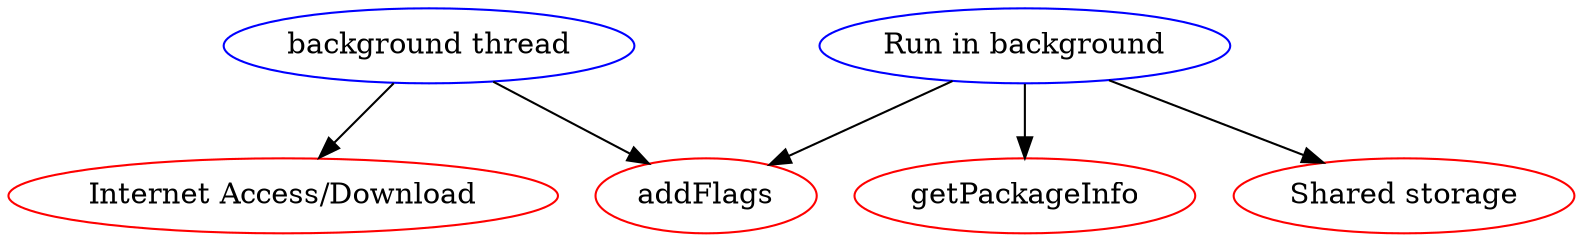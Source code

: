 strict digraph "" {
	graph ["graph"="{}"];
	"Internet Access/Download"	 [color=red,
		domain=library,
		type=merged];
	getPackageInfo	 [color=red,
		domain=library,
		type=merged];
	addFlags	 [color=red,
		domain=library,
		type=merged];
	"background thread"	 [color=blue,
		domain=library,
		type=entrypoint];
	"background thread" -> "Internet Access/Download"	 [color=black,
		deps="FROM_SENSITIVE_PARENT_TO_SENSITIVE_API-CALL",
		type=DEP];
	"background thread" -> addFlags	 [color=black,
		deps="FROM_SENSITIVE_PARENT_TO_SENSITIVE_API-CALL-CALL-CALL-CALL-CALL",
		type=DEP];
	"Run in background"	 [color=blue,
		domain=library,
		type=entrypoint];
	"Run in background" -> getPackageInfo	 [color=black,
		deps="FROM_SENSITIVE_PARENT_TO_SENSITIVE_API-CALL-CALL",
		type=DEP];
	"Run in background" -> addFlags	 [color=black,
		deps="FROM_SENSITIVE_PARENT_TO_SENSITIVE_API-CALL-CALL",
		type=DEP];
	"Shared storage"	 [color=red,
		domain=library,
		type=merged];
	"Run in background" -> "Shared storage"	 [color=black,
		deps="FROM_SENSITIVE_PARENT_TO_SENSITIVE_API-CALL",
		type=DEP];
}

